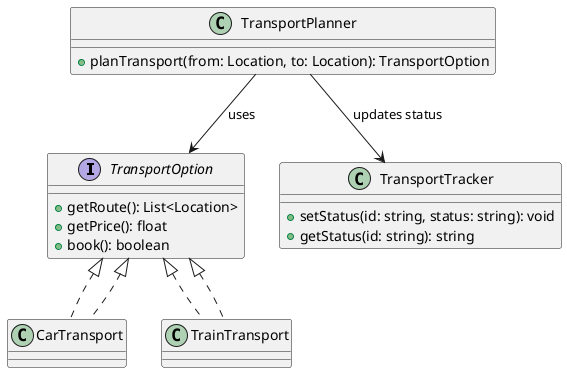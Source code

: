 @startuml

interface TransportOption {
    +getRoute(): List<Location>
    +getPrice(): float
    +book(): boolean
}

class TransportPlanner {
    +planTransport(from: Location, to: Location): TransportOption
}

class CarTransport implements TransportOption
class TrainTransport implements TransportOption

class TransportTracker {
    +setStatus(id: string, status: string): void
    +getStatus(id: string): string
}

TransportPlanner --> TransportOption : uses
TransportOption <|.. CarTransport
TransportOption <|.. TrainTransport

TransportPlanner --> TransportTracker : updates status

@enduml
